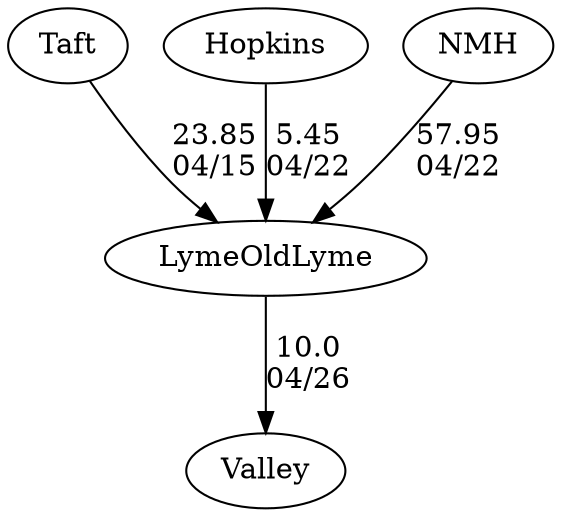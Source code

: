 digraph boys2foursLymeOldLyme {Taft [URL="boys2foursLymeOldLymeTaft.html"];LymeOldLyme [URL="boys2foursLymeOldLymeLymeOldLyme.html"];Valley [URL="boys2foursLymeOldLymeValley.html"];Hopkins [URL="boys2foursLymeOldLymeHopkins.html"];NMH [URL="boys2foursLymeOldLymeNMH.html"];LymeOldLyme -> Valley[label="10.0
04/26", weight="90", tooltip="NEIRA Boys & Girls Fours,Lyme/Old Lyme vs Valley Regional			
Distance: 1500 Conditions: Direct headwind throughout 6-8MPH, otherwise a beautiful sunny day! Comments: Lyme/Old Lyme would like to thank Valley Regional for coming out and racing with us. We look forward to racing again this season!!
None", URL="http://www.row2k.com/results/resultspage.cfm?UID=582C1F5825C73152DB6BED1A1FFD87B1&cat=5", random="random"]; 
NMH -> LymeOldLyme[label="57.95
04/22", weight="43", tooltip="NEIRA Boys & Girls Fours,Hopkins vs. Lyme/OldLyme, Northfield Mount Hermon			
Distance: 1500 Conditions: Floating start made the overall distance vary slightly. Overcast, with strong gusty cross headwind worsening from 9 to 14 mph in the later races, significant chop in the first third of the course. Comments: Top boats raced first followed by lower boats. Lyme/Old Lyme B3 and G4, Hopkins G3 and G4 boats were novices. Wet launch at 56F water stirred excitement! Challenging conditions caused Hopkins B3 and G3 boats, LOL G2, G3, and G4 to miss the turn buoys and row a shorter course. Thank you, LOL and NMH for coming to our home river. We look forward to hosting you again next year!
None", URL="http://www.row2k.com/results/resultspage.cfm?UID=7DACB26F9E928DE698D64A71662AA737&cat=5", random="random"]; 
Hopkins -> LymeOldLyme[label="5.45
04/22", weight="95", tooltip="NEIRA Boys & Girls Fours,Hopkins vs. Lyme/OldLyme, Northfield Mount Hermon			
Distance: 1500 Conditions: Floating start made the overall distance vary slightly. Overcast, with strong gusty cross headwind worsening from 9 to 14 mph in the later races, significant chop in the first third of the course. Comments: Top boats raced first followed by lower boats. Lyme/Old Lyme B3 and G4, Hopkins G3 and G4 boats were novices. Wet launch at 56F water stirred excitement! Challenging conditions caused Hopkins B3 and G3 boats, LOL G2, G3, and G4 to miss the turn buoys and row a shorter course. Thank you, LOL and NMH for coming to our home river. We look forward to hosting you again next year!
None", URL="http://www.row2k.com/results/resultspage.cfm?UID=7DACB26F9E928DE698D64A71662AA737&cat=5", random="random"]; 
Taft -> LymeOldLyme[label="23.85
04/15", weight="77", tooltip="NEIRA Boys Fours,Taft, Lyme/Old Lyme, Canterbury, Valley Regional			
Distance: 1500 meters Conditions: 7-8mph cross tail wind. Comments: Thanks to Lyme/Old Lyme, Canterbury, and Valley for making the trip to Bantam Lake.
None", URL="http://www.row2k.com/results/resultspage.cfm?UID=365F3EBE7EA27CD7F3EF83DD42468130&cat=1", random="random"]}